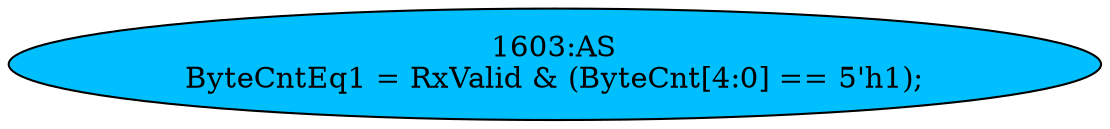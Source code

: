 strict digraph "" {
	node [label="\N"];
	"1603:AS"	 [ast="<pyverilog.vparser.ast.Assign object at 0x7f37fb687d10>",
		def_var="['ByteCntEq1']",
		fillcolor=deepskyblue,
		label="1603:AS
ByteCntEq1 = RxValid & (ByteCnt[4:0] == 5'h1);",
		statements="[]",
		style=filled,
		typ=Assign,
		use_var="['RxValid', 'ByteCnt']"];
}
